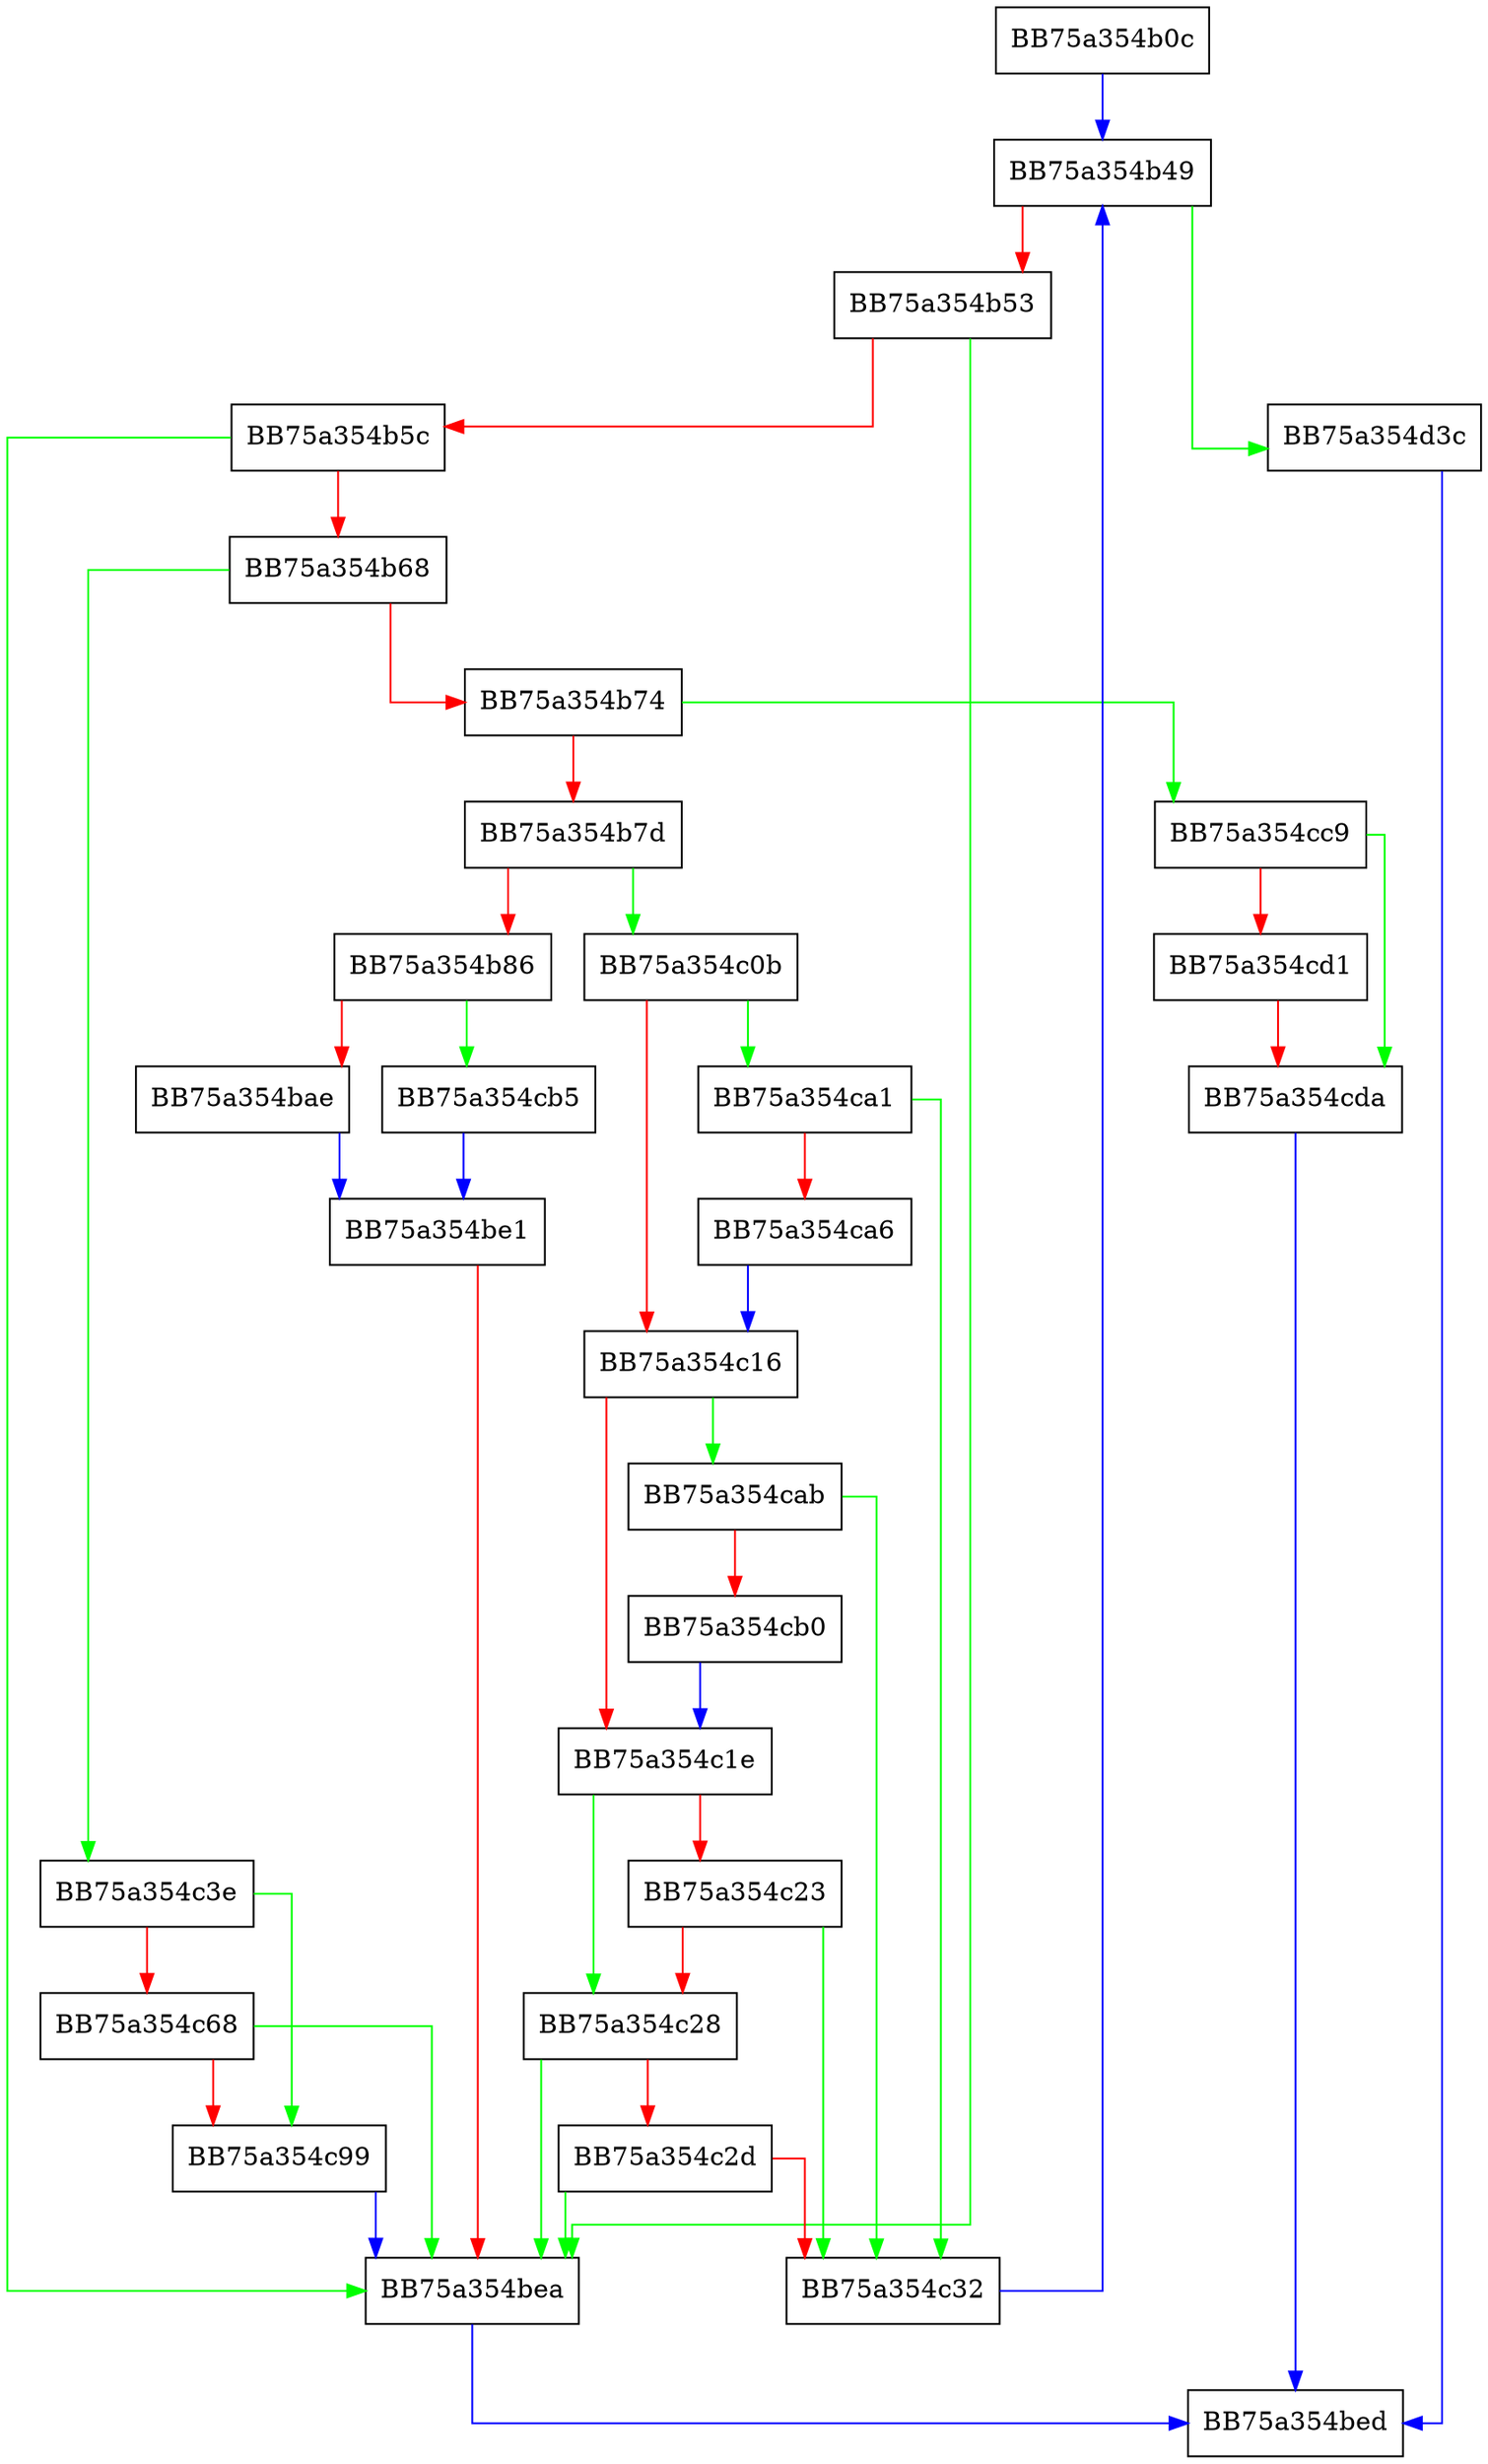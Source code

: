 digraph nfaAddState {
  node [shape="box"];
  graph [splines=ortho];
  BB75a354b0c -> BB75a354b49 [color="blue"];
  BB75a354b49 -> BB75a354d3c [color="green"];
  BB75a354b49 -> BB75a354b53 [color="red"];
  BB75a354b53 -> BB75a354bea [color="green"];
  BB75a354b53 -> BB75a354b5c [color="red"];
  BB75a354b5c -> BB75a354bea [color="green"];
  BB75a354b5c -> BB75a354b68 [color="red"];
  BB75a354b68 -> BB75a354c3e [color="green"];
  BB75a354b68 -> BB75a354b74 [color="red"];
  BB75a354b74 -> BB75a354cc9 [color="green"];
  BB75a354b74 -> BB75a354b7d [color="red"];
  BB75a354b7d -> BB75a354c0b [color="green"];
  BB75a354b7d -> BB75a354b86 [color="red"];
  BB75a354b86 -> BB75a354cb5 [color="green"];
  BB75a354b86 -> BB75a354bae [color="red"];
  BB75a354bae -> BB75a354be1 [color="blue"];
  BB75a354be1 -> BB75a354bea [color="red"];
  BB75a354bea -> BB75a354bed [color="blue"];
  BB75a354c0b -> BB75a354ca1 [color="green"];
  BB75a354c0b -> BB75a354c16 [color="red"];
  BB75a354c16 -> BB75a354cab [color="green"];
  BB75a354c16 -> BB75a354c1e [color="red"];
  BB75a354c1e -> BB75a354c28 [color="green"];
  BB75a354c1e -> BB75a354c23 [color="red"];
  BB75a354c23 -> BB75a354c32 [color="green"];
  BB75a354c23 -> BB75a354c28 [color="red"];
  BB75a354c28 -> BB75a354bea [color="green"];
  BB75a354c28 -> BB75a354c2d [color="red"];
  BB75a354c2d -> BB75a354bea [color="green"];
  BB75a354c2d -> BB75a354c32 [color="red"];
  BB75a354c32 -> BB75a354b49 [color="blue"];
  BB75a354c3e -> BB75a354c99 [color="green"];
  BB75a354c3e -> BB75a354c68 [color="red"];
  BB75a354c68 -> BB75a354bea [color="green"];
  BB75a354c68 -> BB75a354c99 [color="red"];
  BB75a354c99 -> BB75a354bea [color="blue"];
  BB75a354ca1 -> BB75a354c32 [color="green"];
  BB75a354ca1 -> BB75a354ca6 [color="red"];
  BB75a354ca6 -> BB75a354c16 [color="blue"];
  BB75a354cab -> BB75a354c32 [color="green"];
  BB75a354cab -> BB75a354cb0 [color="red"];
  BB75a354cb0 -> BB75a354c1e [color="blue"];
  BB75a354cb5 -> BB75a354be1 [color="blue"];
  BB75a354cc9 -> BB75a354cda [color="green"];
  BB75a354cc9 -> BB75a354cd1 [color="red"];
  BB75a354cd1 -> BB75a354cda [color="red"];
  BB75a354cda -> BB75a354bed [color="blue"];
  BB75a354d3c -> BB75a354bed [color="blue"];
}